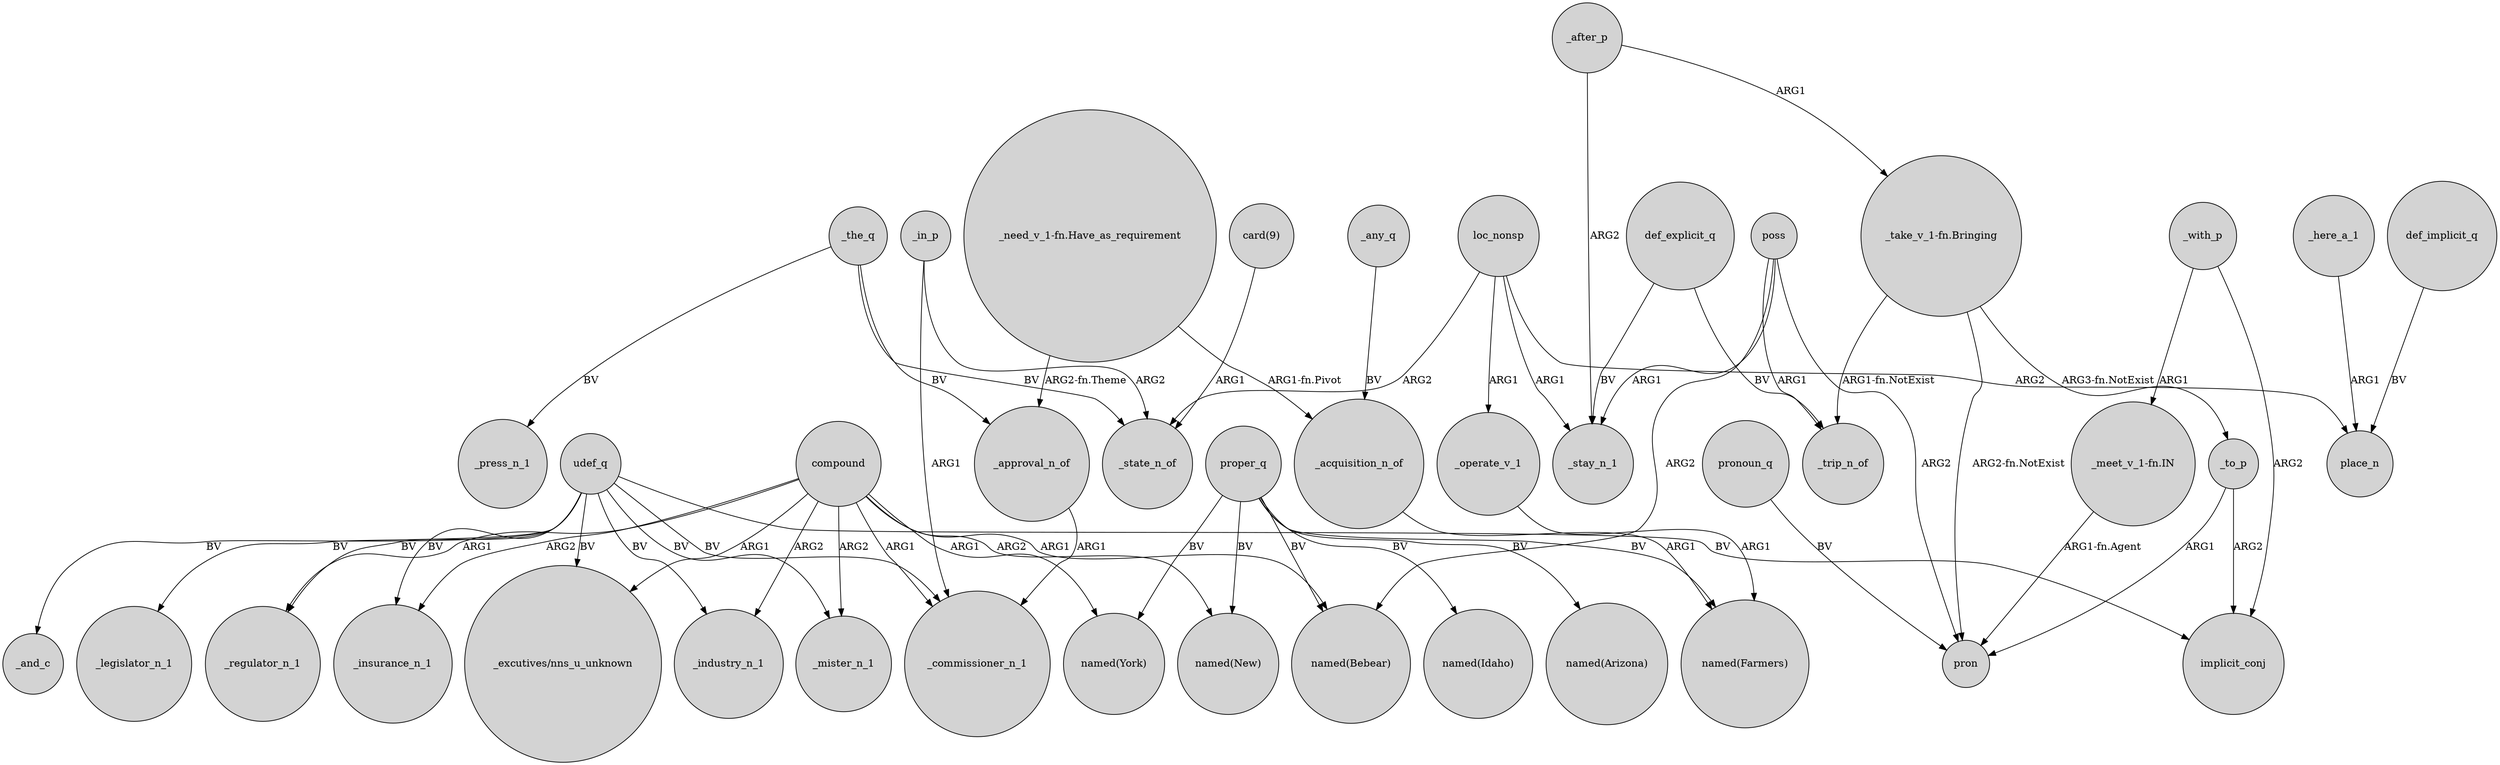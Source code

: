 digraph {
	node [shape=circle style=filled]
	_approval_n_of -> _commissioner_n_1 [label=ARG1]
	proper_q -> "named(Idaho)" [label=BV]
	def_explicit_q -> _stay_n_1 [label=BV]
	_the_q -> _press_n_1 [label=BV]
	compound -> "named(Bebear)" [label=ARG1]
	proper_q -> "named(Farmers)" [label=BV]
	"card(9)" -> _state_n_of [label=ARG1]
	compound -> "named(New)" [label=ARG2]
	compound -> _insurance_n_1 [label=ARG2]
	poss -> pron [label=ARG2]
	_here_a_1 -> place_n [label=ARG1]
	_after_p -> "_take_v_1-fn.Bringing" [label=ARG1]
	_to_p -> pron [label=ARG1]
	"_take_v_1-fn.Bringing" -> _to_p [label="ARG3-fn.NotExist"]
	proper_q -> "named(New)" [label=BV]
	loc_nonsp -> _stay_n_1 [label=ARG1]
	udef_q -> _insurance_n_1 [label=BV]
	compound -> _mister_n_1 [label=ARG2]
	loc_nonsp -> _state_n_of [label=ARG2]
	_the_q -> _approval_n_of [label=BV]
	poss -> _trip_n_of [label=ARG1]
	udef_q -> _legislator_n_1 [label=BV]
	udef_q -> "_excutives/nns_u_unknown" [label=BV]
	"_take_v_1-fn.Bringing" -> _trip_n_of [label="ARG1-fn.NotExist"]
	udef_q -> _mister_n_1 [label=BV]
	udef_q -> _commissioner_n_1 [label=BV]
	_operate_v_1 -> "named(Farmers)" [label=ARG1]
	def_implicit_q -> place_n [label=BV]
	_acquisition_n_of -> "named(Farmers)" [label=ARG1]
	_in_p -> _state_n_of [label=ARG2]
	_the_q -> _state_n_of [label=BV]
	udef_q -> implicit_conj [label=BV]
	_after_p -> _stay_n_1 [label=ARG2]
	poss -> "named(Bebear)" [label=ARG2]
	pronoun_q -> pron [label=BV]
	compound -> "named(York)" [label=ARG1]
	proper_q -> "named(Arizona)" [label=BV]
	compound -> _industry_n_1 [label=ARG2]
	compound -> _commissioner_n_1 [label=ARG1]
	"_take_v_1-fn.Bringing" -> pron [label="ARG2-fn.NotExist"]
	def_explicit_q -> _trip_n_of [label=BV]
	compound -> "_excutives/nns_u_unknown" [label=ARG1]
	proper_q -> "named(Bebear)" [label=BV]
	_any_q -> _acquisition_n_of [label=BV]
	_in_p -> _commissioner_n_1 [label=ARG1]
	_to_p -> implicit_conj [label=ARG2]
	_with_p -> implicit_conj [label=ARG2]
	loc_nonsp -> place_n [label=ARG2]
	"_need_v_1-fn.Have_as_requirement" -> _approval_n_of [label="ARG2-fn.Theme"]
	_with_p -> "_meet_v_1-fn.IN" [label=ARG1]
	poss -> _stay_n_1 [label=ARG1]
	"_meet_v_1-fn.IN" -> pron [label="ARG1-fn.Agent"]
	compound -> _regulator_n_1 [label=ARG1]
	"_need_v_1-fn.Have_as_requirement" -> _acquisition_n_of [label="ARG1-fn.Pivot"]
	proper_q -> "named(York)" [label=BV]
	udef_q -> _and_c [label=BV]
	udef_q -> _regulator_n_1 [label=BV]
	udef_q -> _industry_n_1 [label=BV]
	loc_nonsp -> _operate_v_1 [label=ARG1]
}
